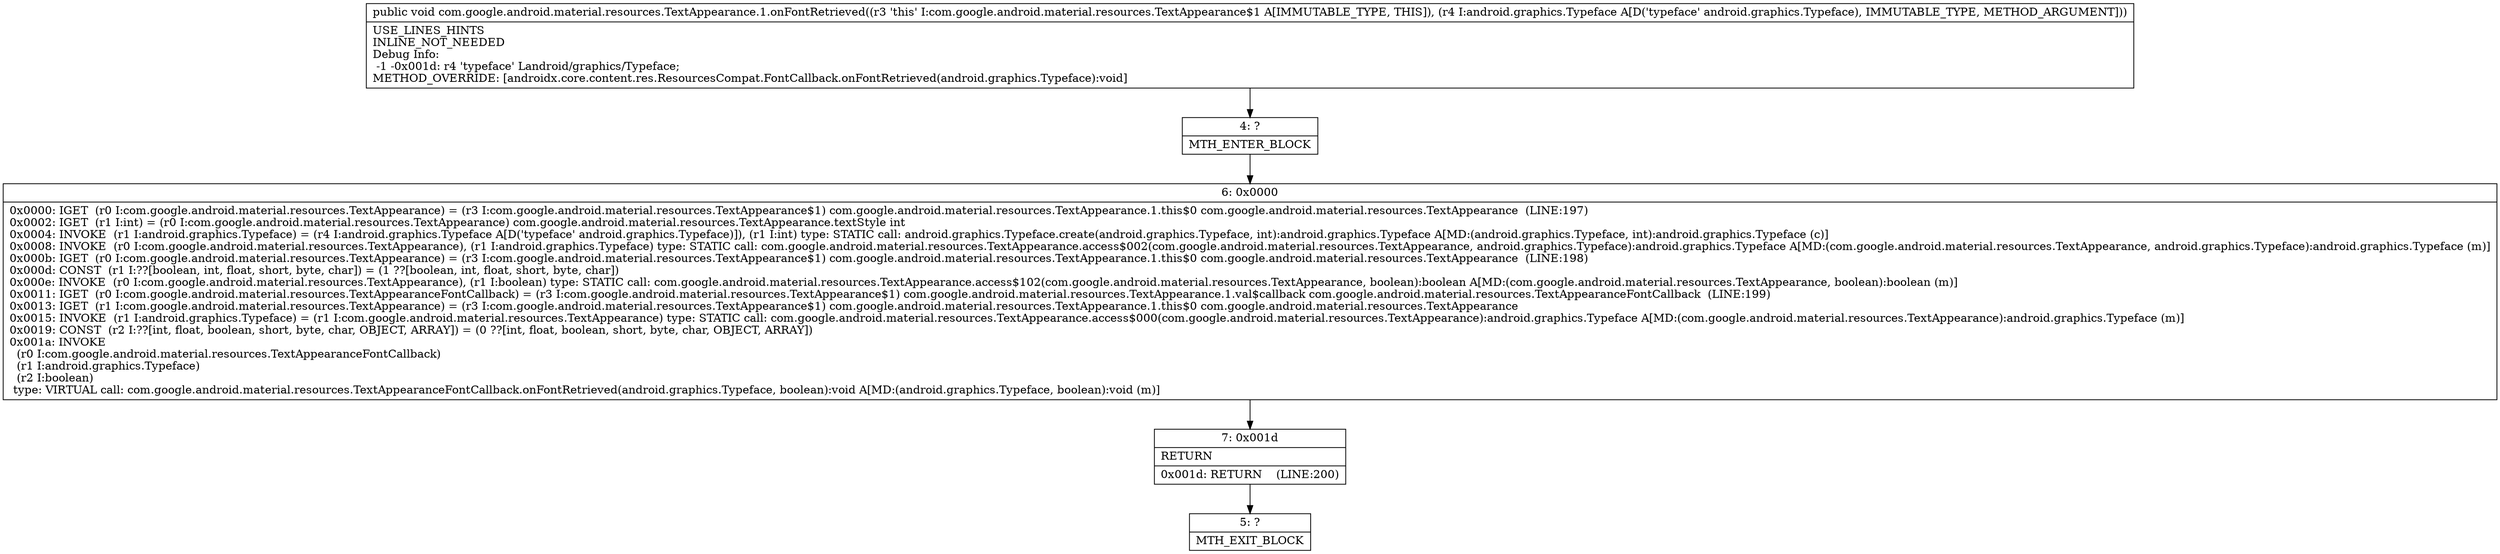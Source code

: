 digraph "CFG forcom.google.android.material.resources.TextAppearance.1.onFontRetrieved(Landroid\/graphics\/Typeface;)V" {
Node_4 [shape=record,label="{4\:\ ?|MTH_ENTER_BLOCK\l}"];
Node_6 [shape=record,label="{6\:\ 0x0000|0x0000: IGET  (r0 I:com.google.android.material.resources.TextAppearance) = (r3 I:com.google.android.material.resources.TextAppearance$1) com.google.android.material.resources.TextAppearance.1.this$0 com.google.android.material.resources.TextAppearance  (LINE:197)\l0x0002: IGET  (r1 I:int) = (r0 I:com.google.android.material.resources.TextAppearance) com.google.android.material.resources.TextAppearance.textStyle int \l0x0004: INVOKE  (r1 I:android.graphics.Typeface) = (r4 I:android.graphics.Typeface A[D('typeface' android.graphics.Typeface)]), (r1 I:int) type: STATIC call: android.graphics.Typeface.create(android.graphics.Typeface, int):android.graphics.Typeface A[MD:(android.graphics.Typeface, int):android.graphics.Typeface (c)]\l0x0008: INVOKE  (r0 I:com.google.android.material.resources.TextAppearance), (r1 I:android.graphics.Typeface) type: STATIC call: com.google.android.material.resources.TextAppearance.access$002(com.google.android.material.resources.TextAppearance, android.graphics.Typeface):android.graphics.Typeface A[MD:(com.google.android.material.resources.TextAppearance, android.graphics.Typeface):android.graphics.Typeface (m)]\l0x000b: IGET  (r0 I:com.google.android.material.resources.TextAppearance) = (r3 I:com.google.android.material.resources.TextAppearance$1) com.google.android.material.resources.TextAppearance.1.this$0 com.google.android.material.resources.TextAppearance  (LINE:198)\l0x000d: CONST  (r1 I:??[boolean, int, float, short, byte, char]) = (1 ??[boolean, int, float, short, byte, char]) \l0x000e: INVOKE  (r0 I:com.google.android.material.resources.TextAppearance), (r1 I:boolean) type: STATIC call: com.google.android.material.resources.TextAppearance.access$102(com.google.android.material.resources.TextAppearance, boolean):boolean A[MD:(com.google.android.material.resources.TextAppearance, boolean):boolean (m)]\l0x0011: IGET  (r0 I:com.google.android.material.resources.TextAppearanceFontCallback) = (r3 I:com.google.android.material.resources.TextAppearance$1) com.google.android.material.resources.TextAppearance.1.val$callback com.google.android.material.resources.TextAppearanceFontCallback  (LINE:199)\l0x0013: IGET  (r1 I:com.google.android.material.resources.TextAppearance) = (r3 I:com.google.android.material.resources.TextAppearance$1) com.google.android.material.resources.TextAppearance.1.this$0 com.google.android.material.resources.TextAppearance \l0x0015: INVOKE  (r1 I:android.graphics.Typeface) = (r1 I:com.google.android.material.resources.TextAppearance) type: STATIC call: com.google.android.material.resources.TextAppearance.access$000(com.google.android.material.resources.TextAppearance):android.graphics.Typeface A[MD:(com.google.android.material.resources.TextAppearance):android.graphics.Typeface (m)]\l0x0019: CONST  (r2 I:??[int, float, boolean, short, byte, char, OBJECT, ARRAY]) = (0 ??[int, float, boolean, short, byte, char, OBJECT, ARRAY]) \l0x001a: INVOKE  \l  (r0 I:com.google.android.material.resources.TextAppearanceFontCallback)\l  (r1 I:android.graphics.Typeface)\l  (r2 I:boolean)\l type: VIRTUAL call: com.google.android.material.resources.TextAppearanceFontCallback.onFontRetrieved(android.graphics.Typeface, boolean):void A[MD:(android.graphics.Typeface, boolean):void (m)]\l}"];
Node_7 [shape=record,label="{7\:\ 0x001d|RETURN\l|0x001d: RETURN    (LINE:200)\l}"];
Node_5 [shape=record,label="{5\:\ ?|MTH_EXIT_BLOCK\l}"];
MethodNode[shape=record,label="{public void com.google.android.material.resources.TextAppearance.1.onFontRetrieved((r3 'this' I:com.google.android.material.resources.TextAppearance$1 A[IMMUTABLE_TYPE, THIS]), (r4 I:android.graphics.Typeface A[D('typeface' android.graphics.Typeface), IMMUTABLE_TYPE, METHOD_ARGUMENT]))  | USE_LINES_HINTS\lINLINE_NOT_NEEDED\lDebug Info:\l  \-1 \-0x001d: r4 'typeface' Landroid\/graphics\/Typeface;\lMETHOD_OVERRIDE: [androidx.core.content.res.ResourcesCompat.FontCallback.onFontRetrieved(android.graphics.Typeface):void]\l}"];
MethodNode -> Node_4;Node_4 -> Node_6;
Node_6 -> Node_7;
Node_7 -> Node_5;
}

